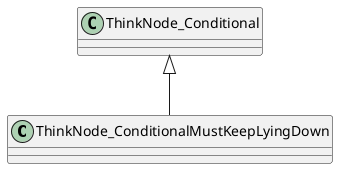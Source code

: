 @startuml
class ThinkNode_ConditionalMustKeepLyingDown {
}
ThinkNode_Conditional <|-- ThinkNode_ConditionalMustKeepLyingDown
@enduml
